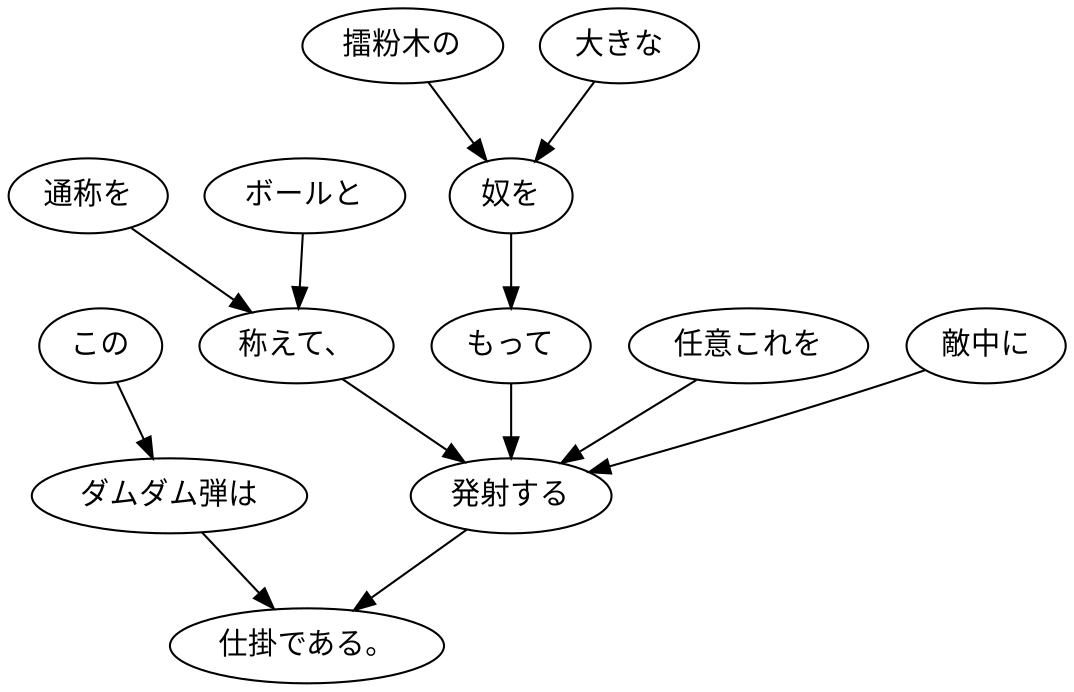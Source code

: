 digraph graph4919 {
	node0 [label="この"];
	node1 [label="ダムダム弾は"];
	node2 [label="通称を"];
	node3 [label="ボールと"];
	node4 [label="称えて、"];
	node5 [label="擂粉木の"];
	node6 [label="大きな"];
	node7 [label="奴を"];
	node8 [label="もって"];
	node9 [label="任意これを"];
	node10 [label="敵中に"];
	node11 [label="発射する"];
	node12 [label="仕掛である。"];
	node0 -> node1;
	node1 -> node12;
	node2 -> node4;
	node3 -> node4;
	node4 -> node11;
	node5 -> node7;
	node6 -> node7;
	node7 -> node8;
	node8 -> node11;
	node9 -> node11;
	node10 -> node11;
	node11 -> node12;
}
